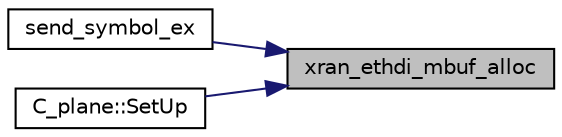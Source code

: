 digraph "xran_ethdi_mbuf_alloc"
{
 // LATEX_PDF_SIZE
  edge [fontname="Helvetica",fontsize="10",labelfontname="Helvetica",labelfontsize="10"];
  node [fontname="Helvetica",fontsize="10",shape=record];
  rankdir="RL";
  Node1 [label="xran_ethdi_mbuf_alloc",height=0.2,width=0.4,color="black", fillcolor="grey75", style="filled", fontcolor="black",tooltip=" "];
  Node1 -> Node2 [dir="back",color="midnightblue",fontsize="10",style="solid",fontname="Helvetica"];
  Node2 [label="send_symbol_ex",height=0.2,width=0.4,color="black", fillcolor="white", style="filled",URL="$xran__common_8h.html#ab67b9cc6e54d8ba3945b265b47af743c",tooltip=" "];
  Node1 -> Node3 [dir="back",color="midnightblue",fontsize="10",style="solid",fontname="Helvetica"];
  Node3 [label="C_plane::SetUp",height=0.2,width=0.4,color="black", fillcolor="white", style="filled",URL="$class_c__plane.html#a3a1707f6479611fdc609a3eb8a0cef1b",tooltip=" "];
}
